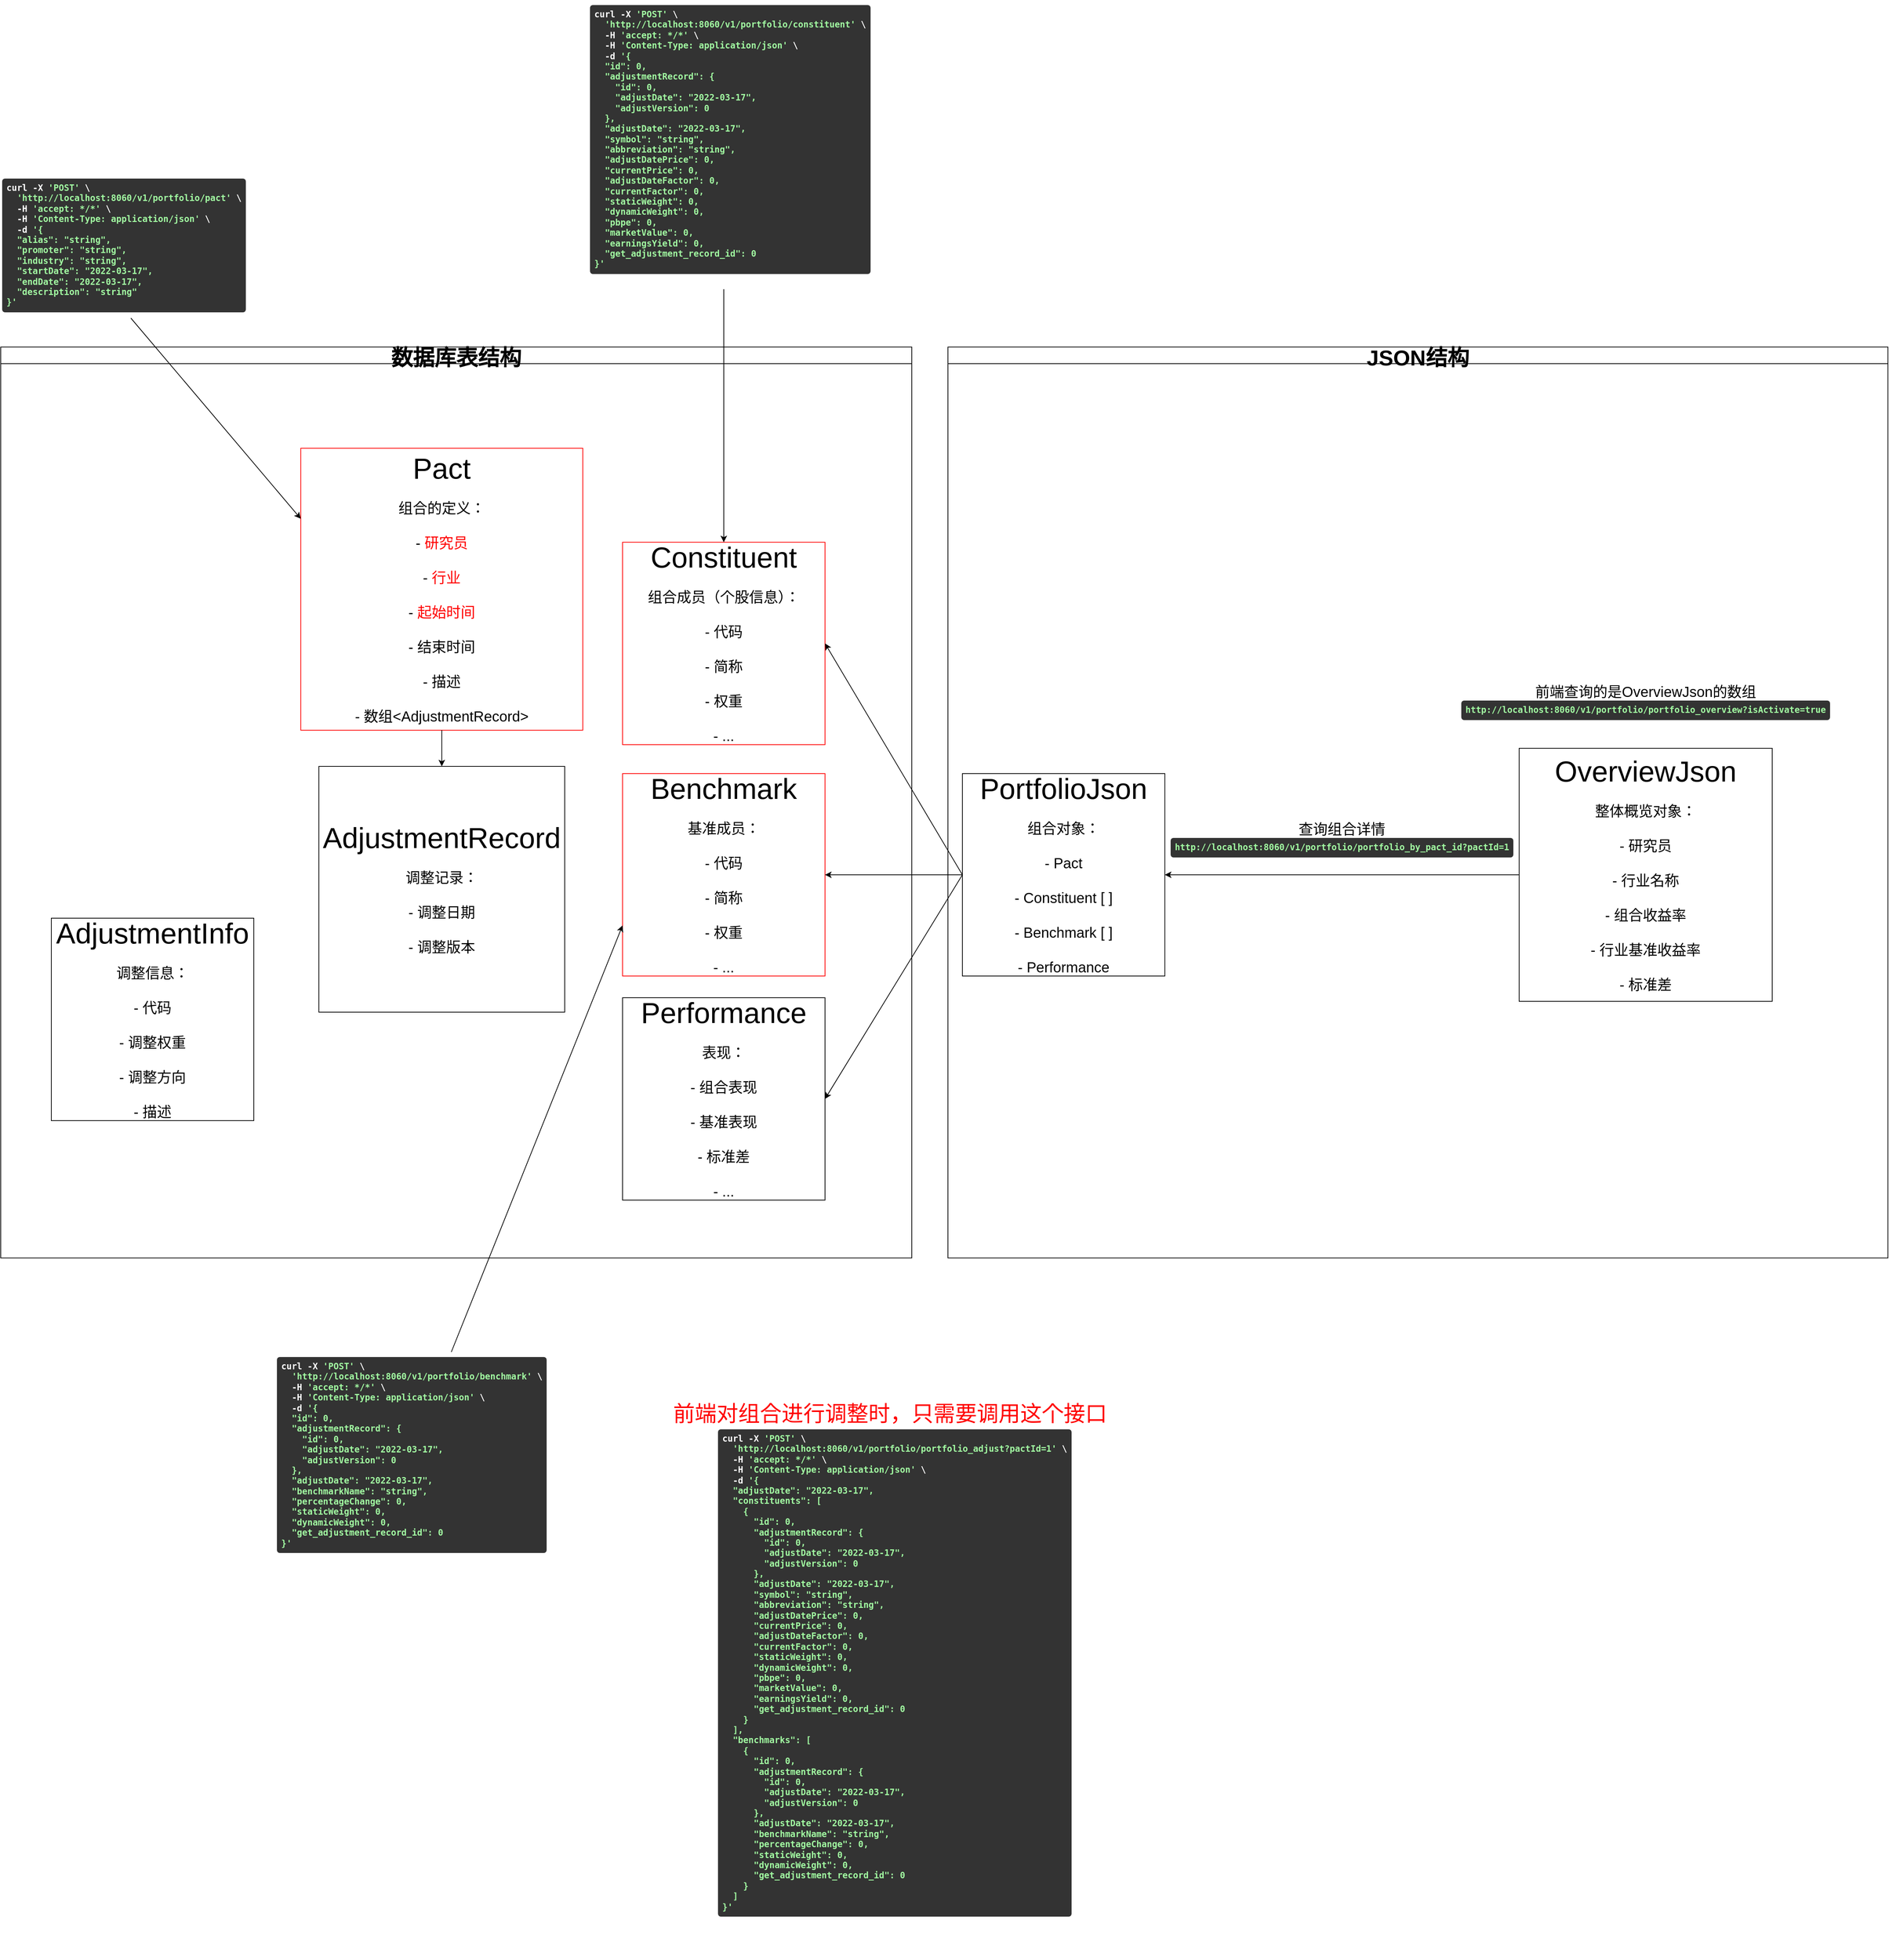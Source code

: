 <mxfile>
    <diagram id="gJtBvDTDY8tbQaz9ilAF" name="PortfolioSchema">
        <mxGraphModel dx="5542" dy="4900" grid="1" gridSize="10" guides="1" tooltips="1" connect="1" arrows="1" fold="1" page="1" pageScale="1" pageWidth="850" pageHeight="1100" math="0" shadow="0">
            <root>
                <mxCell id="0"/>
                <mxCell id="1" parent="0"/>
                <mxCell id="bacND96Qw1jEWHGxfEni-4" value="Constituent&lt;br&gt;&lt;font style=&quot;font-size: 20px&quot;&gt;组合成员（个股信息）：&lt;br&gt;- 代码&lt;br&gt;- 简称&lt;br&gt;- 权重&lt;br&gt;- ...&lt;br&gt;&lt;/font&gt;" style="whiteSpace=wrap;html=1;aspect=fixed;fontSize=40;strokeColor=#FF0000;" vertex="1" parent="1">
                    <mxGeometry x="410" y="50" width="280" height="280" as="geometry"/>
                </mxCell>
                <mxCell id="bacND96Qw1jEWHGxfEni-5" value="Benchmark&lt;br&gt;&lt;font style=&quot;font-size: 20px&quot;&gt;基准成员：&lt;br&gt;- 代码&lt;br&gt;- 简称&lt;br&gt;- 权重&lt;br&gt;- ...&lt;br&gt;&lt;/font&gt;" style="whiteSpace=wrap;html=1;aspect=fixed;fontSize=40;strokeColor=#FF0000;" vertex="1" parent="1">
                    <mxGeometry x="410" y="370" width="280" height="280" as="geometry"/>
                </mxCell>
                <mxCell id="bacND96Qw1jEWHGxfEni-6" value="Performance&lt;br&gt;&lt;font style=&quot;font-size: 20px&quot;&gt;表现：&lt;br&gt;- 组合表现&lt;br&gt;- 基准表现&lt;br&gt;- 标准差&lt;br&gt;- ...&lt;br&gt;&lt;/font&gt;" style="whiteSpace=wrap;html=1;aspect=fixed;fontSize=40;" vertex="1" parent="1">
                    <mxGeometry x="410" y="680" width="280" height="280" as="geometry"/>
                </mxCell>
                <mxCell id="bacND96Qw1jEWHGxfEni-8" style="edgeStyle=none;html=1;entryX=1;entryY=0.5;entryDx=0;entryDy=0;fontSize=20;exitX=0;exitY=0.5;exitDx=0;exitDy=0;" edge="1" parent="1" source="bacND96Qw1jEWHGxfEni-7" target="bacND96Qw1jEWHGxfEni-4">
                    <mxGeometry relative="1" as="geometry"/>
                </mxCell>
                <mxCell id="bacND96Qw1jEWHGxfEni-9" style="edgeStyle=none;html=1;exitX=0;exitY=0.5;exitDx=0;exitDy=0;entryX=1;entryY=0.5;entryDx=0;entryDy=0;fontSize=20;" edge="1" parent="1" source="bacND96Qw1jEWHGxfEni-7" target="bacND96Qw1jEWHGxfEni-5">
                    <mxGeometry relative="1" as="geometry"/>
                </mxCell>
                <mxCell id="bacND96Qw1jEWHGxfEni-10" style="edgeStyle=none;html=1;exitX=0;exitY=0.5;exitDx=0;exitDy=0;entryX=1;entryY=0.5;entryDx=0;entryDy=0;fontSize=20;" edge="1" parent="1" source="bacND96Qw1jEWHGxfEni-7" target="bacND96Qw1jEWHGxfEni-6">
                    <mxGeometry relative="1" as="geometry"/>
                </mxCell>
                <mxCell id="bacND96Qw1jEWHGxfEni-7" value="PortfolioJson&lt;br&gt;&lt;font style=&quot;font-size: 20px&quot;&gt;组合对象：&lt;br&gt;- Pact&lt;br&gt;- Constituent [ ]&lt;br&gt;- Benchmark [ ]&lt;br&gt;- Performance&lt;br&gt;&lt;/font&gt;" style="whiteSpace=wrap;html=1;aspect=fixed;fontSize=40;" vertex="1" parent="1">
                    <mxGeometry x="880" y="370" width="280" height="280" as="geometry"/>
                </mxCell>
                <mxCell id="bacND96Qw1jEWHGxfEni-12" value="AdjustmentInfo&lt;br&gt;&lt;font style=&quot;font-size: 20px&quot;&gt;调整信息：&lt;br&gt;- 代码&lt;br&gt;- 调整权重&lt;br&gt;- 调整方向&lt;br&gt;- 描述&lt;br&gt;&lt;/font&gt;" style="whiteSpace=wrap;html=1;aspect=fixed;fontSize=40;" vertex="1" parent="1">
                    <mxGeometry x="-380" y="570" width="280" height="280" as="geometry"/>
                </mxCell>
                <mxCell id="bacND96Qw1jEWHGxfEni-14" style="edgeStyle=none;html=1;exitX=0;exitY=0.5;exitDx=0;exitDy=0;entryX=1;entryY=0.5;entryDx=0;entryDy=0;fontSize=20;" edge="1" parent="1" source="bacND96Qw1jEWHGxfEni-13" target="bacND96Qw1jEWHGxfEni-7">
                    <mxGeometry relative="1" as="geometry"/>
                </mxCell>
                <mxCell id="bacND96Qw1jEWHGxfEni-16" value="数据库表结构" style="swimlane;fontSize=30;" vertex="1" parent="1">
                    <mxGeometry x="-450" y="-220" width="1260" height="1260" as="geometry"/>
                </mxCell>
                <mxCell id="2" value="Pact&lt;br&gt;&lt;font style=&quot;font-size: 20px&quot;&gt;组合的定义：&lt;br&gt;- &lt;font color=&quot;#ff0000&quot;&gt;研究员&lt;/font&gt;&lt;br&gt;- &lt;font color=&quot;#ff0000&quot;&gt;行业&lt;/font&gt;&lt;br&gt;- &lt;font color=&quot;#ff0000&quot;&gt;起始时间&lt;/font&gt;&lt;br&gt;- 结束时间&lt;br&gt;- 描述&lt;br&gt;- 数组&amp;lt;AdjustmentRecord&amp;gt;&lt;br&gt;&lt;/font&gt;" style="whiteSpace=wrap;html=1;aspect=fixed;fontSize=40;strokeColor=#FF0000;" vertex="1" parent="bacND96Qw1jEWHGxfEni-16">
                    <mxGeometry x="415" y="140" width="390" height="390" as="geometry"/>
                </mxCell>
                <mxCell id="3" value="AdjustmentRecord&lt;br&gt;&lt;font style=&quot;font-size: 20px&quot;&gt;调整记录：&lt;br&gt;- 调整日期&lt;br&gt;- 调整版本&lt;br&gt;&lt;/font&gt;" style="whiteSpace=wrap;html=1;aspect=fixed;fontSize=40;" vertex="1" parent="bacND96Qw1jEWHGxfEni-16">
                    <mxGeometry x="440" y="580" width="340" height="340" as="geometry"/>
                </mxCell>
                <mxCell id="4" style="edgeStyle=none;html=1;exitX=0.5;exitY=1;exitDx=0;exitDy=0;entryX=0.5;entryY=0;entryDx=0;entryDy=0;fontSize=40;" edge="1" parent="bacND96Qw1jEWHGxfEni-16" source="2" target="3">
                    <mxGeometry relative="1" as="geometry"/>
                </mxCell>
                <mxCell id="bacND96Qw1jEWHGxfEni-17" value="JSON结构" style="swimlane;fontSize=30;" vertex="1" parent="1">
                    <mxGeometry x="860" y="-220" width="1300" height="1260" as="geometry"/>
                </mxCell>
                <mxCell id="bacND96Qw1jEWHGxfEni-11" value="前端查询的是OverviewJson的数组&lt;br&gt;&lt;pre class=&quot;curl microlight&quot; style=&quot;box-sizing: border-box ; font-size: 12px ; overflow-wrap: break-word ; background: rgb(51 , 51 , 51) ; border-radius: 4px ; color: white ; font-weight: 600 ; margin-top: 0px ; margin-bottom: 0px ; padding: 0.5em ; word-break: break-word ; overflow-x: auto&quot;&gt;&lt;code class=&quot;language-bash&quot; style=&quot;box-sizing: border-box ; font-family: &amp;#34;consolas&amp;#34; , &amp;#34;monaco&amp;#34; , monospace ; font-size: 1em&quot;&gt;&lt;span style=&quot;box-sizing: inherit ; color: rgb(162 , 252 , 162)&quot;&gt;http://localhost:8060/v1/portfolio/portfolio_overview?isActivate=true&lt;/span&gt;&lt;/code&gt;&lt;/pre&gt;" style="text;html=1;strokeColor=none;fillColor=none;align=center;verticalAlign=middle;whiteSpace=wrap;rounded=0;fontSize=20;" vertex="1" parent="bacND96Qw1jEWHGxfEni-17">
                    <mxGeometry x="700" y="440" width="530" height="100" as="geometry"/>
                </mxCell>
                <mxCell id="bacND96Qw1jEWHGxfEni-13" value="OverviewJson&lt;br&gt;&lt;font style=&quot;font-size: 20px&quot;&gt;整体概览对象：&lt;br&gt;- 研究员&lt;br&gt;- 行业名称&lt;br&gt;- 组合收益率&lt;br&gt;- 行业基准收益率&lt;br&gt;- 标准差&lt;br&gt;&lt;/font&gt;" style="whiteSpace=wrap;html=1;aspect=fixed;fontSize=40;" vertex="1" parent="bacND96Qw1jEWHGxfEni-17">
                    <mxGeometry x="790" y="555" width="350" height="350" as="geometry"/>
                </mxCell>
                <mxCell id="bacND96Qw1jEWHGxfEni-15" value="查询组合详情&lt;br&gt;&lt;pre class=&quot;curl microlight&quot; style=&quot;box-sizing: border-box ; font-size: 12px ; overflow-wrap: break-word ; background: rgb(51 , 51 , 51) ; border-radius: 4px ; color: white ; font-weight: 600 ; margin-top: 0px ; margin-bottom: 0px ; padding: 0.5em ; word-break: break-word ; overflow-x: auto&quot;&gt;&lt;code class=&quot;language-bash&quot; style=&quot;box-sizing: border-box ; font-family: &amp;#34;consolas&amp;#34; , &amp;#34;monaco&amp;#34; , monospace ; font-size: 1em&quot;&gt;&lt;span style=&quot;box-sizing: inherit ; color: rgb(162 , 252 , 162)&quot;&gt;http://localhost:8060/v1/portfolio/portfolio_by_pact_id?pactId=1&lt;/span&gt;&lt;/code&gt;&lt;/pre&gt;" style="text;html=1;strokeColor=none;fillColor=none;align=center;verticalAlign=middle;whiteSpace=wrap;rounded=0;fontSize=20;" vertex="1" parent="bacND96Qw1jEWHGxfEni-17">
                    <mxGeometry x="340" y="630" width="410" height="100" as="geometry"/>
                </mxCell>
                <mxCell id="bacND96Qw1jEWHGxfEni-19" style="edgeStyle=none;html=1;entryX=0;entryY=0.25;entryDx=0;entryDy=0;fontSize=30;fontColor=#FF0000;exitX=0.5;exitY=1;exitDx=0;exitDy=0;" edge="1" parent="1" source="bacND96Qw1jEWHGxfEni-18" target="2">
                    <mxGeometry relative="1" as="geometry"/>
                </mxCell>
                <mxCell id="bacND96Qw1jEWHGxfEni-18" value="&lt;pre class=&quot;curl microlight&quot; style=&quot;box-sizing: border-box ; font-size: 12px ; overflow-wrap: break-word ; background: rgb(51 , 51 , 51) ; border-radius: 4px ; color: white ; font-weight: 600 ; margin-top: 0px ; margin-bottom: 0px ; padding: 0.5em ; word-break: break-word ; overflow-x: auto&quot;&gt;&lt;code class=&quot;language-bash&quot; style=&quot;box-sizing: border-box ; font-family: &amp;#34;consolas&amp;#34; , &amp;#34;monaco&amp;#34; , monospace ; font-size: 1em&quot;&gt;&lt;span style=&quot;box-sizing: inherit&quot;&gt;curl -X &lt;/span&gt;&lt;span style=&quot;box-sizing: inherit ; color: rgb(162 , 252 , 162)&quot;&gt;'POST'&lt;/span&gt;&lt;span style=&quot;box-sizing: inherit&quot;&gt; \&lt;br/&gt;&lt;/span&gt;&lt;span style=&quot;box-sizing: inherit&quot;&gt;  &lt;/span&gt;&lt;span style=&quot;box-sizing: inherit ; color: rgb(162 , 252 , 162)&quot;&gt;'http://localhost:8060/v1/portfolio/pact'&lt;/span&gt;&lt;span style=&quot;box-sizing: inherit&quot;&gt; \&lt;br/&gt;&lt;/span&gt;&lt;span style=&quot;box-sizing: inherit&quot;&gt;  -H &lt;/span&gt;&lt;span style=&quot;box-sizing: inherit ; color: rgb(162 , 252 , 162)&quot;&gt;'accept: */*'&lt;/span&gt;&lt;span style=&quot;box-sizing: inherit&quot;&gt; \&lt;br/&gt;&lt;/span&gt;&lt;span style=&quot;box-sizing: inherit&quot;&gt;  -H &lt;/span&gt;&lt;span style=&quot;box-sizing: inherit ; color: rgb(162 , 252 , 162)&quot;&gt;'Content-Type: application/json'&lt;/span&gt;&lt;span style=&quot;box-sizing: inherit&quot;&gt; \&lt;br/&gt;&lt;/span&gt;&lt;span style=&quot;box-sizing: inherit&quot;&gt;  -d &lt;/span&gt;&lt;span style=&quot;box-sizing: inherit ; color: rgb(162 , 252 , 162)&quot;&gt;'{&lt;br/&gt;&lt;/span&gt;&lt;span style=&quot;box-sizing: inherit ; color: rgb(162 , 252 , 162)&quot;&gt;  &quot;alias&quot;: &quot;string&quot;,&lt;br/&gt;&lt;/span&gt;&lt;span style=&quot;box-sizing: inherit ; color: rgb(162 , 252 , 162)&quot;&gt;  &quot;promoter&quot;: &quot;string&quot;,&lt;br/&gt;&lt;/span&gt;&lt;span style=&quot;box-sizing: inherit ; color: rgb(162 , 252 , 162)&quot;&gt;  &quot;industry&quot;: &quot;string&quot;,&lt;br/&gt;&lt;/span&gt;&lt;span style=&quot;box-sizing: inherit ; color: rgb(162 , 252 , 162)&quot;&gt;  &quot;startDate&quot;: &quot;2022-03-17&quot;,&lt;br/&gt;&lt;/span&gt;&lt;span style=&quot;box-sizing: inherit ; color: rgb(162 , 252 , 162)&quot;&gt;  &quot;endDate&quot;: &quot;2022-03-17&quot;,&lt;br/&gt;&lt;/span&gt;&lt;span style=&quot;box-sizing: inherit ; color: rgb(162 , 252 , 162)&quot;&gt;  &quot;description&quot;: &quot;string&quot;&lt;br/&gt;&lt;/span&gt;&lt;span style=&quot;box-sizing: inherit ; color: rgb(162 , 252 , 162)&quot;&gt;}'&lt;/span&gt;&lt;/code&gt;&lt;/pre&gt;" style="text;html=1;align=left;verticalAlign=top;whiteSpace=wrap;rounded=0;fontSize=30;fontColor=#FF0000;" vertex="1" parent="1">
                    <mxGeometry x="-450" y="-460" width="360" height="200" as="geometry"/>
                </mxCell>
                <mxCell id="bacND96Qw1jEWHGxfEni-21" style="edgeStyle=none;html=1;entryX=0.5;entryY=0;entryDx=0;entryDy=0;fontSize=30;fontColor=#FF0000;" edge="1" parent="1" source="bacND96Qw1jEWHGxfEni-20" target="bacND96Qw1jEWHGxfEni-4">
                    <mxGeometry relative="1" as="geometry"/>
                </mxCell>
                <mxCell id="bacND96Qw1jEWHGxfEni-20" value="&lt;pre class=&quot;curl microlight&quot; style=&quot;box-sizing: border-box ; font-size: 12px ; overflow-wrap: break-word ; background: rgb(51 , 51 , 51) ; border-radius: 4px ; color: white ; font-weight: 600 ; margin-top: 0px ; margin-bottom: 0px ; padding: 0.5em ; word-break: break-word ; overflow-x: auto&quot;&gt;&lt;code class=&quot;language-bash&quot; style=&quot;box-sizing: border-box ; font-family: &amp;#34;consolas&amp;#34; , &amp;#34;monaco&amp;#34; , monospace ; font-size: 1em&quot;&gt;&lt;span style=&quot;box-sizing: inherit&quot;&gt;curl -X &lt;/span&gt;&lt;span style=&quot;box-sizing: inherit ; color: rgb(162 , 252 , 162)&quot;&gt;'POST'&lt;/span&gt;&lt;span style=&quot;box-sizing: inherit&quot;&gt; \&lt;br/&gt;&lt;/span&gt;&lt;span style=&quot;box-sizing: inherit&quot;&gt;  &lt;/span&gt;&lt;span style=&quot;box-sizing: inherit ; color: rgb(162 , 252 , 162)&quot;&gt;'http://localhost:8060/v1/portfolio/constituent'&lt;/span&gt;&lt;span style=&quot;box-sizing: inherit&quot;&gt; \&lt;br/&gt;&lt;/span&gt;&lt;span style=&quot;box-sizing: inherit&quot;&gt;  -H &lt;/span&gt;&lt;span style=&quot;box-sizing: inherit ; color: rgb(162 , 252 , 162)&quot;&gt;'accept: */*'&lt;/span&gt;&lt;span style=&quot;box-sizing: inherit&quot;&gt; \&lt;br/&gt;&lt;/span&gt;&lt;span style=&quot;box-sizing: inherit&quot;&gt;  -H &lt;/span&gt;&lt;span style=&quot;box-sizing: inherit ; color: rgb(162 , 252 , 162)&quot;&gt;'Content-Type: application/json'&lt;/span&gt;&lt;span style=&quot;box-sizing: inherit&quot;&gt; \&lt;br/&gt;&lt;/span&gt;&lt;span style=&quot;box-sizing: inherit&quot;&gt;  -d &lt;/span&gt;&lt;span style=&quot;box-sizing: inherit ; color: rgb(162 , 252 , 162)&quot;&gt;'{&lt;br/&gt;&lt;/span&gt;&lt;span style=&quot;box-sizing: inherit ; color: rgb(162 , 252 , 162)&quot;&gt;  &quot;id&quot;: 0,&lt;br/&gt;&lt;/span&gt;&lt;span style=&quot;box-sizing: inherit ; color: rgb(162 , 252 , 162)&quot;&gt;  &quot;adjustmentRecord&quot;: {&lt;br/&gt;&lt;/span&gt;&lt;span style=&quot;box-sizing: inherit ; color: rgb(162 , 252 , 162)&quot;&gt;    &quot;id&quot;: 0,&lt;br/&gt;&lt;/span&gt;&lt;span style=&quot;box-sizing: inherit ; color: rgb(162 , 252 , 162)&quot;&gt;    &quot;adjustDate&quot;: &quot;2022-03-17&quot;,&lt;br/&gt;&lt;/span&gt;&lt;span style=&quot;box-sizing: inherit ; color: rgb(162 , 252 , 162)&quot;&gt;    &quot;adjustVersion&quot;: 0&lt;br/&gt;&lt;/span&gt;&lt;span style=&quot;box-sizing: inherit ; color: rgb(162 , 252 , 162)&quot;&gt;  },&lt;br/&gt;&lt;/span&gt;&lt;span style=&quot;box-sizing: inherit ; color: rgb(162 , 252 , 162)&quot;&gt;  &quot;adjustDate&quot;: &quot;2022-03-17&quot;,&lt;br/&gt;&lt;/span&gt;&lt;span style=&quot;box-sizing: inherit ; color: rgb(162 , 252 , 162)&quot;&gt;  &quot;symbol&quot;: &quot;string&quot;,&lt;br/&gt;&lt;/span&gt;&lt;span style=&quot;box-sizing: inherit ; color: rgb(162 , 252 , 162)&quot;&gt;  &quot;abbreviation&quot;: &quot;string&quot;,&lt;br/&gt;&lt;/span&gt;&lt;span style=&quot;box-sizing: inherit ; color: rgb(162 , 252 , 162)&quot;&gt;  &quot;adjustDatePrice&quot;: 0,&lt;br/&gt;&lt;/span&gt;&lt;span style=&quot;box-sizing: inherit ; color: rgb(162 , 252 , 162)&quot;&gt;  &quot;currentPrice&quot;: 0,&lt;br/&gt;&lt;/span&gt;&lt;span style=&quot;box-sizing: inherit ; color: rgb(162 , 252 , 162)&quot;&gt;  &quot;adjustDateFactor&quot;: 0,&lt;br/&gt;&lt;/span&gt;&lt;span style=&quot;box-sizing: inherit ; color: rgb(162 , 252 , 162)&quot;&gt;  &quot;currentFactor&quot;: 0,&lt;br/&gt;&lt;/span&gt;&lt;span style=&quot;box-sizing: inherit ; color: rgb(162 , 252 , 162)&quot;&gt;  &quot;staticWeight&quot;: 0,&lt;br/&gt;&lt;/span&gt;&lt;span style=&quot;box-sizing: inherit ; color: rgb(162 , 252 , 162)&quot;&gt;  &quot;dynamicWeight&quot;: 0,&lt;br/&gt;&lt;/span&gt;&lt;span style=&quot;box-sizing: inherit ; color: rgb(162 , 252 , 162)&quot;&gt;  &quot;pbpe&quot;: 0,&lt;br/&gt;&lt;/span&gt;&lt;span style=&quot;box-sizing: inherit ; color: rgb(162 , 252 , 162)&quot;&gt;  &quot;marketValue&quot;: 0,&lt;br/&gt;&lt;/span&gt;&lt;span style=&quot;box-sizing: inherit ; color: rgb(162 , 252 , 162)&quot;&gt;  &quot;earningsYield&quot;: 0,&lt;br/&gt;&lt;/span&gt;&lt;span style=&quot;box-sizing: inherit ; color: rgb(162 , 252 , 162)&quot;&gt;  &quot;get_adjustment_record_id&quot;: 0&lt;br/&gt;&lt;/span&gt;&lt;span style=&quot;box-sizing: inherit ; color: rgb(162 , 252 , 162)&quot;&gt;}'&lt;/span&gt;&lt;/code&gt;&lt;/pre&gt;" style="text;html=1;align=left;verticalAlign=top;whiteSpace=wrap;rounded=0;fontSize=30;fontColor=#FF0000;" vertex="1" parent="1">
                    <mxGeometry x="362.5" y="-700" width="375" height="400" as="geometry"/>
                </mxCell>
                <mxCell id="bacND96Qw1jEWHGxfEni-23" style="edgeStyle=none;html=1;entryX=0;entryY=0.75;entryDx=0;entryDy=0;fontSize=30;fontColor=#FF0000;" edge="1" parent="1" source="bacND96Qw1jEWHGxfEni-22" target="bacND96Qw1jEWHGxfEni-5">
                    <mxGeometry relative="1" as="geometry"/>
                </mxCell>
                <mxCell id="bacND96Qw1jEWHGxfEni-22" value="&lt;pre class=&quot;curl microlight&quot; style=&quot;box-sizing: border-box; font-family: monospace; font-size: 12px; overflow-wrap: break-word; background: rgb(51, 51, 51); border-radius: 4px; color: white; font-weight: 600; margin: 0px; padding: 0.5em; word-break: break-word; font-style: normal; letter-spacing: normal; text-indent: 0px; text-transform: none; word-spacing: 0px; display: block; overflow-x: auto;&quot;&gt;&lt;code class=&quot;language-bash&quot; style=&quot;box-sizing: border-box; font-family: consolas, monaco, monospace; font-size: 1em;&quot;&gt;&lt;span style=&quot;box-sizing: inherit&quot;&gt;curl -X &lt;/span&gt;&lt;span style=&quot;box-sizing: inherit ; color: rgb(162 , 252 , 162)&quot;&gt;'POST'&lt;/span&gt;&lt;span style=&quot;box-sizing: inherit&quot;&gt; \&#10;&lt;/span&gt;&lt;span style=&quot;box-sizing: inherit&quot;&gt;  &lt;/span&gt;&lt;span style=&quot;box-sizing: inherit ; color: rgb(162 , 252 , 162)&quot;&gt;'http://localhost:8060/v1/portfolio/benchmark'&lt;/span&gt;&lt;span style=&quot;box-sizing: inherit&quot;&gt; \&#10;&lt;/span&gt;&lt;span style=&quot;box-sizing: inherit&quot;&gt;  -H &lt;/span&gt;&lt;span style=&quot;box-sizing: inherit ; color: rgb(162 , 252 , 162)&quot;&gt;'accept: */*'&lt;/span&gt;&lt;span style=&quot;box-sizing: inherit&quot;&gt; \&#10;&lt;/span&gt;&lt;span style=&quot;box-sizing: inherit&quot;&gt;  -H &lt;/span&gt;&lt;span style=&quot;box-sizing: inherit ; color: rgb(162 , 252 , 162)&quot;&gt;'Content-Type: application/json'&lt;/span&gt;&lt;span style=&quot;box-sizing: inherit&quot;&gt; \&#10;&lt;/span&gt;&lt;span style=&quot;box-sizing: inherit&quot;&gt;  -d &lt;/span&gt;&lt;span style=&quot;box-sizing: inherit ; color: rgb(162 , 252 , 162)&quot;&gt;'{&#10;&lt;/span&gt;&lt;span style=&quot;box-sizing: inherit ; color: rgb(162 , 252 , 162)&quot;&gt;  &quot;id&quot;: 0,&#10;&lt;/span&gt;&lt;span style=&quot;box-sizing: inherit ; color: rgb(162 , 252 , 162)&quot;&gt;  &quot;adjustmentRecord&quot;: {&#10;&lt;/span&gt;&lt;span style=&quot;box-sizing: inherit ; color: rgb(162 , 252 , 162)&quot;&gt;    &quot;id&quot;: 0,&#10;&lt;/span&gt;&lt;span style=&quot;box-sizing: inherit ; color: rgb(162 , 252 , 162)&quot;&gt;    &quot;adjustDate&quot;: &quot;2022-03-17&quot;,&#10;&lt;/span&gt;&lt;span style=&quot;box-sizing: inherit ; color: rgb(162 , 252 , 162)&quot;&gt;    &quot;adjustVersion&quot;: 0&#10;&lt;/span&gt;&lt;span style=&quot;box-sizing: inherit ; color: rgb(162 , 252 , 162)&quot;&gt;  },&#10;&lt;/span&gt;&lt;span style=&quot;box-sizing: inherit ; color: rgb(162 , 252 , 162)&quot;&gt;  &quot;adjustDate&quot;: &quot;2022-03-17&quot;,&#10;&lt;/span&gt;&lt;span style=&quot;box-sizing: inherit ; color: rgb(162 , 252 , 162)&quot;&gt;  &quot;benchmarkName&quot;: &quot;string&quot;,&#10;&lt;/span&gt;&lt;span style=&quot;box-sizing: inherit ; color: rgb(162 , 252 , 162)&quot;&gt;  &quot;percentageChange&quot;: 0,&#10;&lt;/span&gt;&lt;span style=&quot;box-sizing: inherit ; color: rgb(162 , 252 , 162)&quot;&gt;  &quot;staticWeight&quot;: 0,&#10;&lt;/span&gt;&lt;span style=&quot;box-sizing: inherit ; color: rgb(162 , 252 , 162)&quot;&gt;  &quot;dynamicWeight&quot;: 0,&#10;&lt;/span&gt;&lt;span style=&quot;box-sizing: inherit ; color: rgb(162 , 252 , 162)&quot;&gt;  &quot;get_adjustment_record_id&quot;: 0&#10;&lt;/span&gt;&lt;span style=&quot;box-sizing: inherit ; color: rgb(162 , 252 , 162)&quot;&gt;}'&lt;/span&gt;&lt;/code&gt;&lt;/pre&gt;" style="text;whiteSpace=wrap;html=1;fontSize=30;fontColor=#FF0000;" vertex="1" parent="1">
                    <mxGeometry x="-70" y="1170" width="370" height="290" as="geometry"/>
                </mxCell>
                <mxCell id="bacND96Qw1jEWHGxfEni-24" value="&lt;pre class=&quot;curl microlight&quot; style=&quot;box-sizing: border-box; font-family: monospace; font-size: 12px; overflow-wrap: break-word; background: rgb(51, 51, 51); border-radius: 4px; color: white; font-weight: 600; margin: 0px; padding: 0.5em; word-break: break-word; font-style: normal; letter-spacing: normal; text-indent: 0px; text-transform: none; word-spacing: 0px; display: block; overflow-x: auto;&quot;&gt;&lt;code class=&quot;language-bash&quot; style=&quot;box-sizing: border-box; font-family: consolas, monaco, monospace; font-size: 1em;&quot;&gt;&lt;span style=&quot;box-sizing: inherit&quot;&gt;curl -X &lt;/span&gt;&lt;span style=&quot;box-sizing: inherit ; color: rgb(162 , 252 , 162)&quot;&gt;'POST'&lt;/span&gt;&lt;span style=&quot;box-sizing: inherit&quot;&gt; \&#10;&lt;/span&gt;&lt;span style=&quot;box-sizing: inherit&quot;&gt;  &lt;/span&gt;&lt;span style=&quot;box-sizing: inherit ; color: rgb(162 , 252 , 162)&quot;&gt;'http://localhost:8060/v1/portfolio/portfolio_adjust?pactId=1'&lt;/span&gt;&lt;span style=&quot;box-sizing: inherit&quot;&gt; \&#10;&lt;/span&gt;&lt;span style=&quot;box-sizing: inherit&quot;&gt;  -H &lt;/span&gt;&lt;span style=&quot;box-sizing: inherit ; color: rgb(162 , 252 , 162)&quot;&gt;'accept: */*'&lt;/span&gt;&lt;span style=&quot;box-sizing: inherit&quot;&gt; \&#10;&lt;/span&gt;&lt;span style=&quot;box-sizing: inherit&quot;&gt;  -H &lt;/span&gt;&lt;span style=&quot;box-sizing: inherit ; color: rgb(162 , 252 , 162)&quot;&gt;'Content-Type: application/json'&lt;/span&gt;&lt;span style=&quot;box-sizing: inherit&quot;&gt; \&#10;&lt;/span&gt;&lt;span style=&quot;box-sizing: inherit&quot;&gt;  -d &lt;/span&gt;&lt;span style=&quot;box-sizing: inherit ; color: rgb(162 , 252 , 162)&quot;&gt;'{&#10;&lt;/span&gt;&lt;span style=&quot;box-sizing: inherit ; color: rgb(162 , 252 , 162)&quot;&gt;  &quot;adjustDate&quot;: &quot;2022-03-17&quot;,&#10;&lt;/span&gt;&lt;span style=&quot;box-sizing: inherit ; color: rgb(162 , 252 , 162)&quot;&gt;  &quot;constituents&quot;: [&#10;&lt;/span&gt;&lt;span style=&quot;box-sizing: inherit ; color: rgb(162 , 252 , 162)&quot;&gt;    {&#10;&lt;/span&gt;&lt;span style=&quot;box-sizing: inherit ; color: rgb(162 , 252 , 162)&quot;&gt;      &quot;id&quot;: 0,&#10;&lt;/span&gt;&lt;span style=&quot;box-sizing: inherit ; color: rgb(162 , 252 , 162)&quot;&gt;      &quot;adjustmentRecord&quot;: {&#10;&lt;/span&gt;&lt;span style=&quot;box-sizing: inherit ; color: rgb(162 , 252 , 162)&quot;&gt;        &quot;id&quot;: 0,&#10;&lt;/span&gt;&lt;span style=&quot;box-sizing: inherit ; color: rgb(162 , 252 , 162)&quot;&gt;        &quot;adjustDate&quot;: &quot;2022-03-17&quot;,&#10;&lt;/span&gt;&lt;span style=&quot;box-sizing: inherit ; color: rgb(162 , 252 , 162)&quot;&gt;        &quot;adjustVersion&quot;: 0&#10;&lt;/span&gt;&lt;span style=&quot;box-sizing: inherit ; color: rgb(162 , 252 , 162)&quot;&gt;      },&#10;&lt;/span&gt;&lt;span style=&quot;box-sizing: inherit ; color: rgb(162 , 252 , 162)&quot;&gt;      &quot;adjustDate&quot;: &quot;2022-03-17&quot;,&#10;&lt;/span&gt;&lt;span style=&quot;box-sizing: inherit ; color: rgb(162 , 252 , 162)&quot;&gt;      &quot;symbol&quot;: &quot;string&quot;,&#10;&lt;/span&gt;&lt;span style=&quot;box-sizing: inherit ; color: rgb(162 , 252 , 162)&quot;&gt;      &quot;abbreviation&quot;: &quot;string&quot;,&#10;&lt;/span&gt;&lt;span style=&quot;box-sizing: inherit ; color: rgb(162 , 252 , 162)&quot;&gt;      &quot;adjustDatePrice&quot;: 0,&#10;&lt;/span&gt;&lt;span style=&quot;box-sizing: inherit ; color: rgb(162 , 252 , 162)&quot;&gt;      &quot;currentPrice&quot;: 0,&#10;&lt;/span&gt;&lt;span style=&quot;box-sizing: inherit ; color: rgb(162 , 252 , 162)&quot;&gt;      &quot;adjustDateFactor&quot;: 0,&#10;&lt;/span&gt;&lt;span style=&quot;box-sizing: inherit ; color: rgb(162 , 252 , 162)&quot;&gt;      &quot;currentFactor&quot;: 0,&#10;&lt;/span&gt;&lt;span style=&quot;box-sizing: inherit ; color: rgb(162 , 252 , 162)&quot;&gt;      &quot;staticWeight&quot;: 0,&#10;&lt;/span&gt;&lt;span style=&quot;box-sizing: inherit ; color: rgb(162 , 252 , 162)&quot;&gt;      &quot;dynamicWeight&quot;: 0,&#10;&lt;/span&gt;&lt;span style=&quot;box-sizing: inherit ; color: rgb(162 , 252 , 162)&quot;&gt;      &quot;pbpe&quot;: 0,&#10;&lt;/span&gt;&lt;span style=&quot;box-sizing: inherit ; color: rgb(162 , 252 , 162)&quot;&gt;      &quot;marketValue&quot;: 0,&#10;&lt;/span&gt;&lt;span style=&quot;box-sizing: inherit ; color: rgb(162 , 252 , 162)&quot;&gt;      &quot;earningsYield&quot;: 0,&#10;&lt;/span&gt;&lt;span style=&quot;box-sizing: inherit ; color: rgb(162 , 252 , 162)&quot;&gt;      &quot;get_adjustment_record_id&quot;: 0&#10;&lt;/span&gt;&lt;span style=&quot;box-sizing: inherit ; color: rgb(162 , 252 , 162)&quot;&gt;    }&#10;&lt;/span&gt;&lt;span style=&quot;box-sizing: inherit ; color: rgb(162 , 252 , 162)&quot;&gt;  ],&#10;&lt;/span&gt;&lt;span style=&quot;box-sizing: inherit ; color: rgb(162 , 252 , 162)&quot;&gt;  &quot;benchmarks&quot;: [&#10;&lt;/span&gt;&lt;span style=&quot;box-sizing: inherit ; color: rgb(162 , 252 , 162)&quot;&gt;    {&#10;&lt;/span&gt;&lt;span style=&quot;box-sizing: inherit ; color: rgb(162 , 252 , 162)&quot;&gt;      &quot;id&quot;: 0,&#10;&lt;/span&gt;&lt;span style=&quot;box-sizing: inherit ; color: rgb(162 , 252 , 162)&quot;&gt;      &quot;adjustmentRecord&quot;: {&#10;&lt;/span&gt;&lt;span style=&quot;box-sizing: inherit ; color: rgb(162 , 252 , 162)&quot;&gt;        &quot;id&quot;: 0,&#10;&lt;/span&gt;&lt;span style=&quot;box-sizing: inherit ; color: rgb(162 , 252 , 162)&quot;&gt;        &quot;adjustDate&quot;: &quot;2022-03-17&quot;,&#10;&lt;/span&gt;&lt;span style=&quot;box-sizing: inherit ; color: rgb(162 , 252 , 162)&quot;&gt;        &quot;adjustVersion&quot;: 0&#10;&lt;/span&gt;&lt;span style=&quot;box-sizing: inherit ; color: rgb(162 , 252 , 162)&quot;&gt;      },&#10;&lt;/span&gt;&lt;span style=&quot;box-sizing: inherit ; color: rgb(162 , 252 , 162)&quot;&gt;      &quot;adjustDate&quot;: &quot;2022-03-17&quot;,&#10;&lt;/span&gt;&lt;span style=&quot;box-sizing: inherit ; color: rgb(162 , 252 , 162)&quot;&gt;      &quot;benchmarkName&quot;: &quot;string&quot;,&#10;&lt;/span&gt;&lt;span style=&quot;box-sizing: inherit ; color: rgb(162 , 252 , 162)&quot;&gt;      &quot;percentageChange&quot;: 0,&#10;&lt;/span&gt;&lt;span style=&quot;box-sizing: inherit ; color: rgb(162 , 252 , 162)&quot;&gt;      &quot;staticWeight&quot;: 0,&#10;&lt;/span&gt;&lt;span style=&quot;box-sizing: inherit ; color: rgb(162 , 252 , 162)&quot;&gt;      &quot;dynamicWeight&quot;: 0,&#10;&lt;/span&gt;&lt;span style=&quot;box-sizing: inherit ; color: rgb(162 , 252 , 162)&quot;&gt;      &quot;get_adjustment_record_id&quot;: 0&#10;&lt;/span&gt;&lt;span style=&quot;box-sizing: inherit ; color: rgb(162 , 252 , 162)&quot;&gt;    }&#10;&lt;/span&gt;&lt;span style=&quot;box-sizing: inherit ; color: rgb(162 , 252 , 162)&quot;&gt;  ]&#10;&lt;/span&gt;&lt;span style=&quot;box-sizing: inherit ; color: rgb(162 , 252 , 162)&quot;&gt;}'&lt;/span&gt;&lt;/code&gt;&lt;/pre&gt;" style="text;whiteSpace=wrap;html=1;fontSize=30;fontColor=#FF0000;" vertex="1" parent="1">
                    <mxGeometry x="540" y="1270" width="480" height="740" as="geometry"/>
                </mxCell>
                <mxCell id="bacND96Qw1jEWHGxfEni-25" value="前端对组合进行调整时，只需要调用这个接口" style="text;html=1;strokeColor=none;fillColor=none;align=center;verticalAlign=middle;whiteSpace=wrap;rounded=0;fontSize=30;fontColor=#FF0000;" vertex="1" parent="1">
                    <mxGeometry x="420" y="1240" width="720" height="30" as="geometry"/>
                </mxCell>
            </root>
        </mxGraphModel>
    </diagram>
</mxfile>